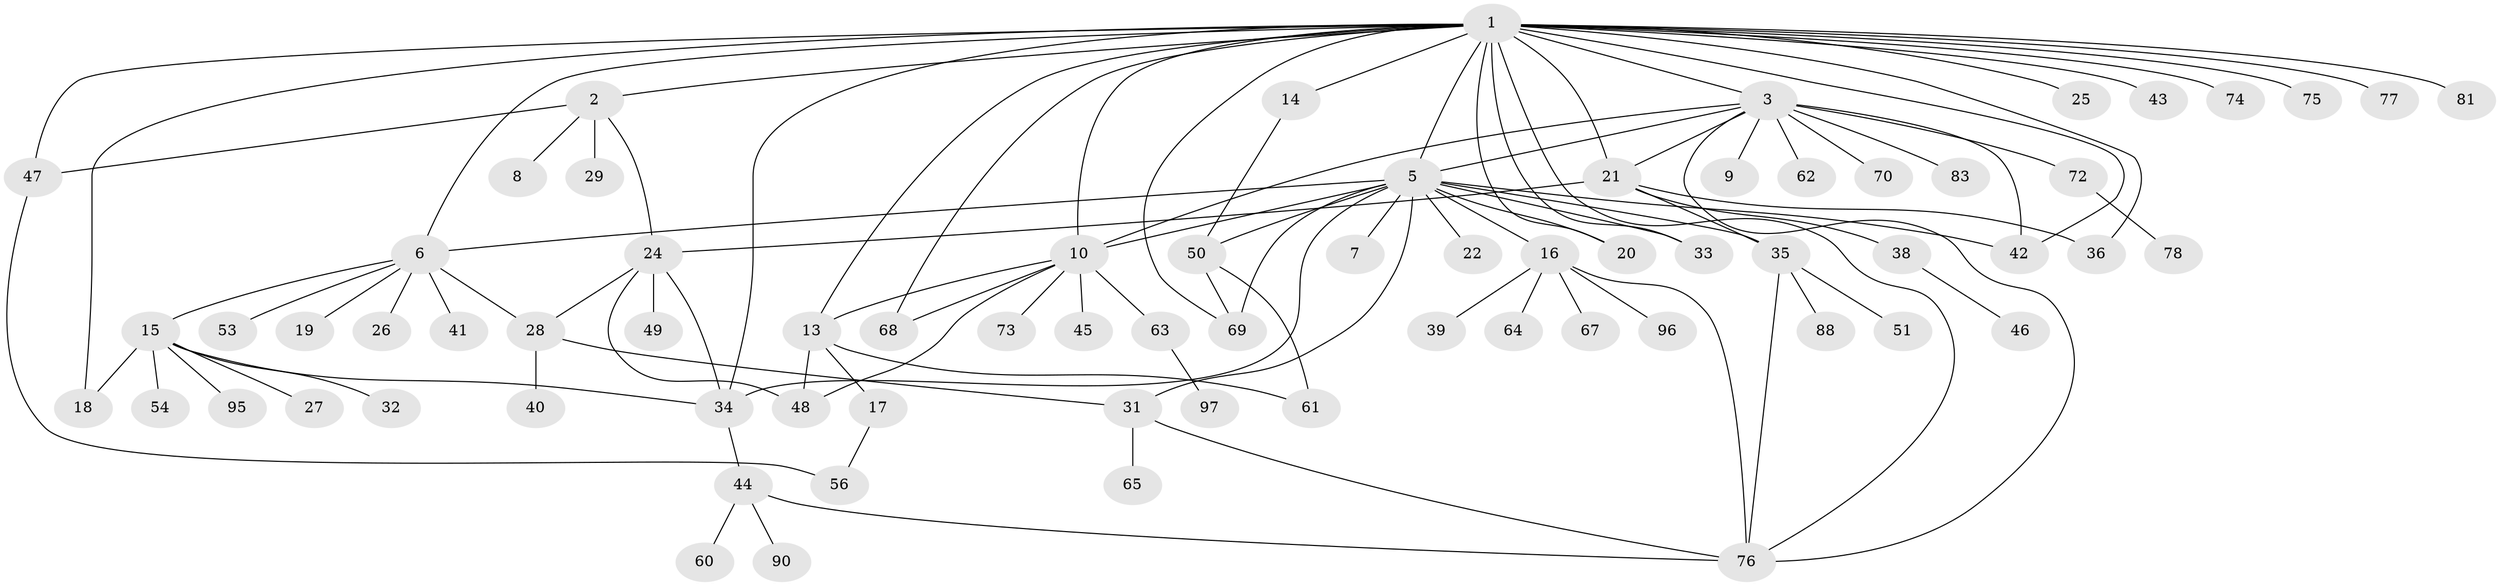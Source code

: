 // original degree distribution, {25: 0.010309278350515464, 6: 0.041237113402061855, 12: 0.010309278350515464, 1: 0.4845360824742268, 14: 0.010309278350515464, 8: 0.010309278350515464, 2: 0.21649484536082475, 10: 0.010309278350515464, 3: 0.09278350515463918, 5: 0.041237113402061855, 4: 0.061855670103092786, 7: 0.010309278350515464}
// Generated by graph-tools (version 1.1) at 2025/11/02/27/25 16:11:15]
// undirected, 72 vertices, 104 edges
graph export_dot {
graph [start="1"]
  node [color=gray90,style=filled];
  1 [super="+66"];
  2 [super="+4"];
  3 [super="+79"];
  5 [super="+12"];
  6 [super="+92"];
  7;
  8;
  9 [super="+11"];
  10 [super="+30"];
  13 [super="+94"];
  14;
  15 [super="+23"];
  16 [super="+37"];
  17 [super="+86"];
  18;
  19;
  20;
  21 [super="+52"];
  22;
  24 [super="+80"];
  25;
  26;
  27;
  28;
  29;
  31 [super="+91"];
  32;
  33;
  34 [super="+84"];
  35 [super="+57"];
  36;
  38;
  39;
  40;
  41;
  42 [super="+93"];
  43;
  44 [super="+58"];
  45;
  46;
  47 [super="+55"];
  48;
  49;
  50 [super="+59"];
  51;
  53;
  54;
  56;
  60;
  61;
  62;
  63;
  64;
  65 [super="+85"];
  67 [super="+87"];
  68;
  69 [super="+71"];
  70;
  72 [super="+82"];
  73;
  74;
  75;
  76 [super="+89"];
  77;
  78;
  81;
  83;
  88;
  90;
  95;
  96;
  97;
  1 -- 2;
  1 -- 3;
  1 -- 6;
  1 -- 10;
  1 -- 13;
  1 -- 14;
  1 -- 18;
  1 -- 20;
  1 -- 21;
  1 -- 25;
  1 -- 33;
  1 -- 34;
  1 -- 36;
  1 -- 43;
  1 -- 47;
  1 -- 68;
  1 -- 69;
  1 -- 74;
  1 -- 75;
  1 -- 76;
  1 -- 77;
  1 -- 81;
  1 -- 42;
  1 -- 5;
  2 -- 8;
  2 -- 24;
  2 -- 29;
  2 -- 47;
  3 -- 5;
  3 -- 9;
  3 -- 10;
  3 -- 21;
  3 -- 62 [weight=2];
  3 -- 70;
  3 -- 72;
  3 -- 76;
  3 -- 83;
  3 -- 42;
  5 -- 7;
  5 -- 10;
  5 -- 16;
  5 -- 20;
  5 -- 22;
  5 -- 31;
  5 -- 33;
  5 -- 35;
  5 -- 42;
  5 -- 50;
  5 -- 69;
  5 -- 6;
  5 -- 34;
  6 -- 15;
  6 -- 19;
  6 -- 26;
  6 -- 28;
  6 -- 41;
  6 -- 53;
  10 -- 13;
  10 -- 45;
  10 -- 48;
  10 -- 63;
  10 -- 68;
  10 -- 73;
  13 -- 17;
  13 -- 61;
  13 -- 48;
  14 -- 50;
  15 -- 18;
  15 -- 32;
  15 -- 34;
  15 -- 54;
  15 -- 27;
  15 -- 95;
  16 -- 39;
  16 -- 64;
  16 -- 67;
  16 -- 96;
  16 -- 76;
  17 -- 56;
  21 -- 24;
  21 -- 38;
  21 -- 35;
  21 -- 36;
  24 -- 28;
  24 -- 34;
  24 -- 48;
  24 -- 49;
  28 -- 31;
  28 -- 40;
  31 -- 65;
  31 -- 76;
  34 -- 44;
  35 -- 51;
  35 -- 88;
  35 -- 76;
  38 -- 46;
  44 -- 60;
  44 -- 90;
  44 -- 76;
  47 -- 56;
  50 -- 61;
  50 -- 69;
  63 -- 97;
  72 -- 78;
}
